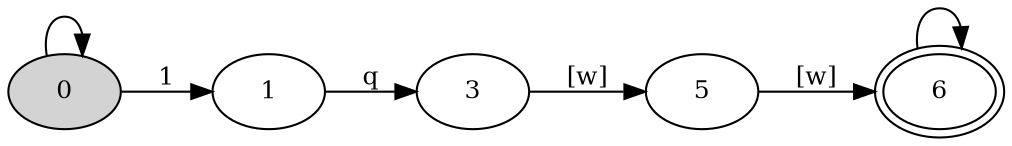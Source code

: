 digraph "SFA" {
rankdir=LR;

//Initial state
node [style = filled, shape = ellipse, peripheries = 1, fillcolor = "#d3d3d3ff", fontsize = 12]
0

//Final states
node [style = filled, shape = ellipse, peripheries = 2, fillcolor = white, fontsize = 12]
6

//Other states
node [style = filled, shape = ellipse, peripheries = 1, fillcolor = white, fontsize = 12]
1
5
3

//Transitions
0 -> 1 [label = "1", fontsize = 12 ];
0 -> 0 [label = "", fontsize = 12 ];
1 -> 3 [label = "q", fontsize = 12 ];
5 -> 6 [label = "[\w]", fontsize = 12 ];
3 -> 5 [label = "[\w]", fontsize = 12 ];
6 -> 6 [label = "", fontsize = 12 ];
}
